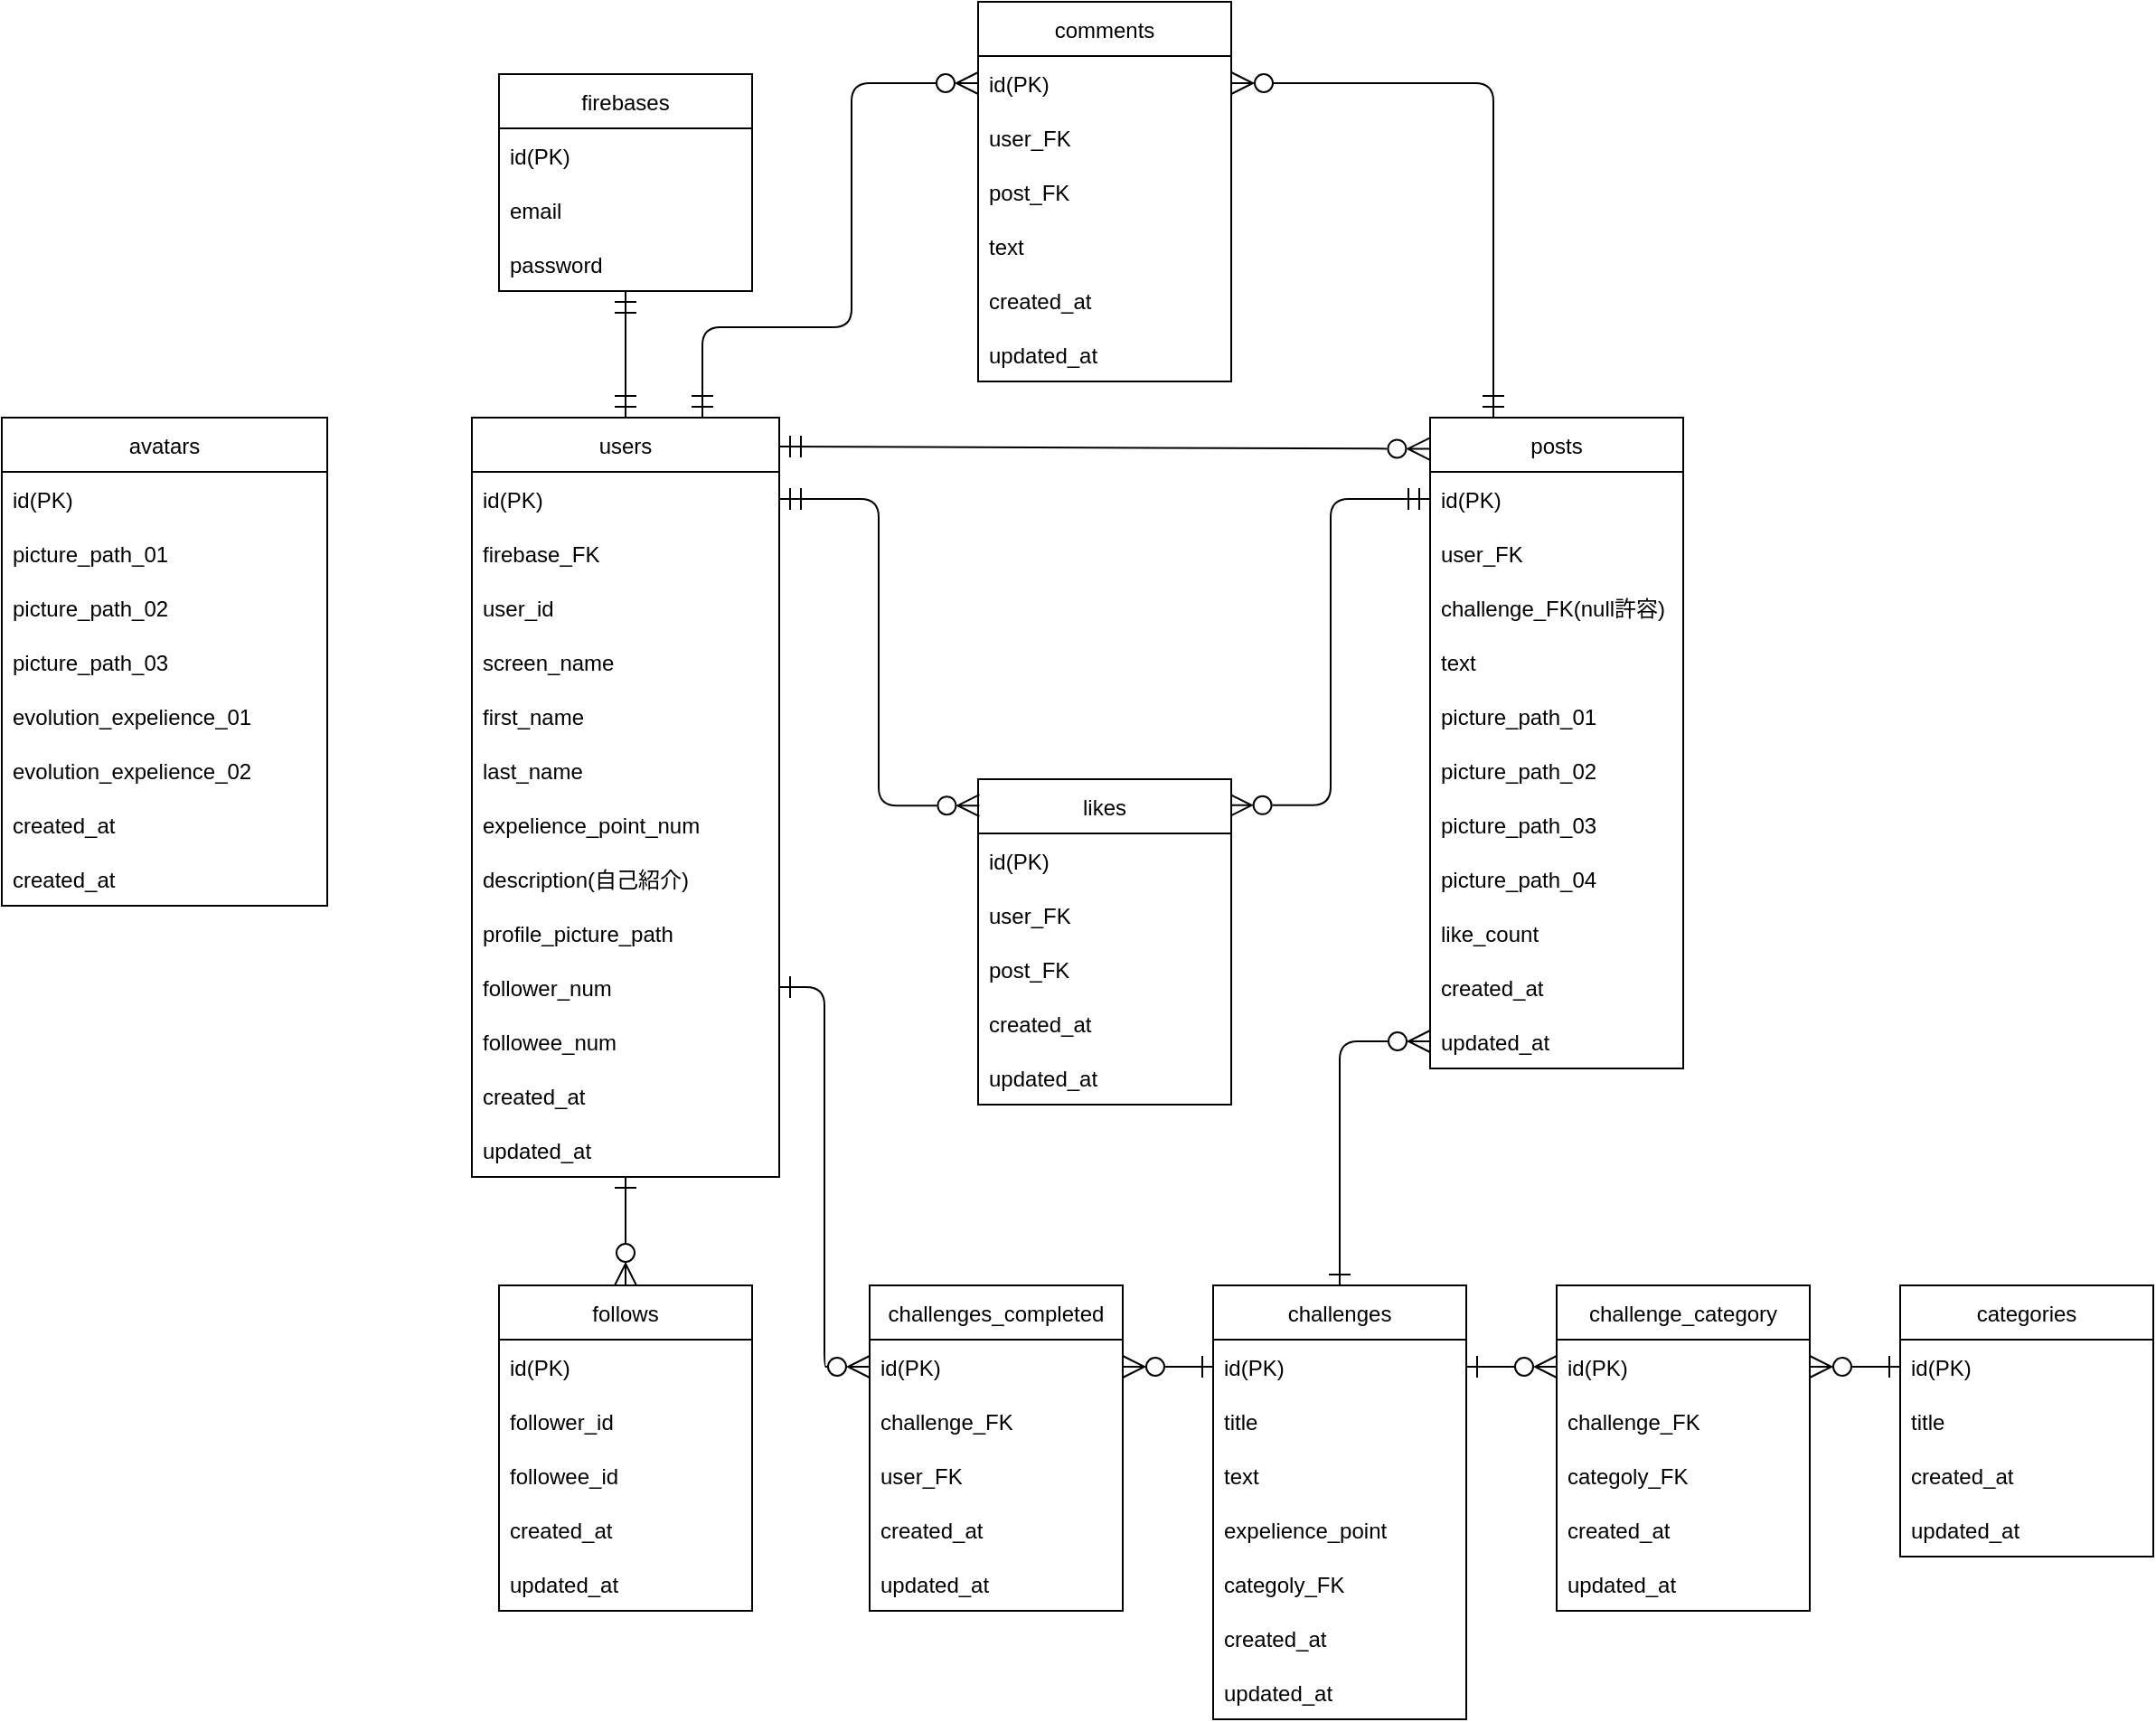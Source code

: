 <mxfile>
    <diagram id="OLp97KrgCchF0JSomHKm" name="Database設計">
        <mxGraphModel dx="1391" dy="1607" grid="1" gridSize="10" guides="1" tooltips="1" connect="1" arrows="1" fold="1" page="1" pageScale="1" pageWidth="827" pageHeight="1169" background="none" math="0" shadow="0">
            <root>
                <mxCell id="0"/>
                <mxCell id="1" parent="0"/>
                <mxCell id="10" value="" style="edgeStyle=orthogonalEdgeStyle;html=1;endArrow=ERmandOne;endFill=0;entryX=0;entryY=0.5;entryDx=0;entryDy=0;exitX=0.995;exitY=0.08;exitDx=0;exitDy=0;exitPerimeter=0;startArrow=ERzeroToMany;startFill=0;endSize=10;startSize=10;" parent="1" source="lCIfqlWhlA3F7nTNQleN-25" target="7" edge="1">
                    <mxGeometry relative="1" as="geometry"/>
                </mxCell>
                <mxCell id="lCIfqlWhlA3F7nTNQleN-16" style="edgeStyle=none;html=1;exitX=0.5;exitY=0;exitDx=0;exitDy=0;endArrow=ERmandOne;endFill=0;strokeColor=default;startArrow=ERmandOne;startFill=0;endSize=10;startSize=10;" parent="1" source="2" target="11" edge="1">
                    <mxGeometry relative="1" as="geometry"/>
                </mxCell>
                <mxCell id="26" style="edgeStyle=orthogonalEdgeStyle;jumpSize=6;html=1;exitX=0.75;exitY=0;exitDx=0;exitDy=0;entryX=0;entryY=0.5;entryDx=0;entryDy=0;startSize=10;endSize=10;strokeWidth=1;startArrow=ERmandOne;startFill=0;endArrow=ERzeroToMany;endFill=0;" parent="1" source="2" target="20" edge="1">
                    <mxGeometry relative="1" as="geometry">
                        <Array as="points">
                            <mxPoint x="277" y="170"/>
                            <mxPoint x="360" y="170"/>
                            <mxPoint x="360" y="35"/>
                        </Array>
                    </mxGeometry>
                </mxCell>
                <mxCell id="2" value="users" style="swimlane;fontStyle=0;childLayout=stackLayout;horizontal=1;startSize=30;horizontalStack=0;resizeParent=1;resizeParentMax=0;resizeLast=0;collapsible=1;marginBottom=0;" parent="1" vertex="1">
                    <mxGeometry x="150" y="220" width="170" height="420" as="geometry">
                        <mxRectangle x="150" y="225" width="60" height="30" as="alternateBounds"/>
                    </mxGeometry>
                </mxCell>
                <mxCell id="3" value="id(PK)" style="text;strokeColor=none;fillColor=none;align=left;verticalAlign=middle;spacingLeft=4;spacingRight=4;overflow=hidden;points=[[0,0.5],[1,0.5]];portConstraint=eastwest;rotatable=0;" parent="2" vertex="1">
                    <mxGeometry y="30" width="170" height="30" as="geometry"/>
                </mxCell>
                <mxCell id="lCIfqlWhlA3F7nTNQleN-88" value="firebase_FK" style="text;strokeColor=none;fillColor=none;align=left;verticalAlign=middle;spacingLeft=4;spacingRight=4;overflow=hidden;points=[[0,0.5],[1,0.5]];portConstraint=eastwest;rotatable=0;" parent="2" vertex="1">
                    <mxGeometry y="60" width="170" height="30" as="geometry"/>
                </mxCell>
                <mxCell id="lCIfqlWhlA3F7nTNQleN-17" value="user_id" style="text;strokeColor=none;fillColor=none;align=left;verticalAlign=middle;spacingLeft=4;spacingRight=4;overflow=hidden;points=[[0,0.5],[1,0.5]];portConstraint=eastwest;rotatable=0;" parent="2" vertex="1">
                    <mxGeometry y="90" width="170" height="30" as="geometry"/>
                </mxCell>
                <mxCell id="lCIfqlWhlA3F7nTNQleN-20" value="screen_name" style="text;strokeColor=none;fillColor=none;align=left;verticalAlign=middle;spacingLeft=4;spacingRight=4;overflow=hidden;points=[[0,0.5],[1,0.5]];portConstraint=eastwest;rotatable=0;" parent="2" vertex="1">
                    <mxGeometry y="120" width="170" height="30" as="geometry"/>
                </mxCell>
                <mxCell id="4" value="first_name" style="text;strokeColor=none;fillColor=none;align=left;verticalAlign=middle;spacingLeft=4;spacingRight=4;overflow=hidden;points=[[0,0.5],[1,0.5]];portConstraint=eastwest;rotatable=0;" parent="2" vertex="1">
                    <mxGeometry y="150" width="170" height="30" as="geometry"/>
                </mxCell>
                <mxCell id="5" value="last_name" style="text;strokeColor=none;fillColor=none;align=left;verticalAlign=middle;spacingLeft=4;spacingRight=4;overflow=hidden;points=[[0,0.5],[1,0.5]];portConstraint=eastwest;rotatable=0;" parent="2" vertex="1">
                    <mxGeometry y="180" width="170" height="30" as="geometry"/>
                </mxCell>
                <mxCell id="lCIfqlWhlA3F7nTNQleN-18" value="expelience_point_num" style="text;strokeColor=none;fillColor=none;align=left;verticalAlign=middle;spacingLeft=4;spacingRight=4;overflow=hidden;points=[[0,0.5],[1,0.5]];portConstraint=eastwest;rotatable=0;" parent="2" vertex="1">
                    <mxGeometry y="210" width="170" height="30" as="geometry"/>
                </mxCell>
                <mxCell id="lCIfqlWhlA3F7nTNQleN-29" value="description(自己紹介)" style="text;strokeColor=none;fillColor=none;align=left;verticalAlign=middle;spacingLeft=4;spacingRight=4;overflow=hidden;points=[[0,0.5],[1,0.5]];portConstraint=eastwest;rotatable=0;" parent="2" vertex="1">
                    <mxGeometry y="240" width="170" height="30" as="geometry"/>
                </mxCell>
                <mxCell id="lCIfqlWhlA3F7nTNQleN-30" value="profile_picture_path" style="text;strokeColor=none;fillColor=none;align=left;verticalAlign=middle;spacingLeft=4;spacingRight=4;overflow=hidden;points=[[0,0.5],[1,0.5]];portConstraint=eastwest;rotatable=0;" parent="2" vertex="1">
                    <mxGeometry y="270" width="170" height="30" as="geometry"/>
                </mxCell>
                <mxCell id="lCIfqlWhlA3F7nTNQleN-62" value="follower_num" style="text;strokeColor=none;fillColor=none;align=left;verticalAlign=middle;spacingLeft=4;spacingRight=4;overflow=hidden;points=[[0,0.5],[1,0.5]];portConstraint=eastwest;rotatable=0;" parent="2" vertex="1">
                    <mxGeometry y="300" width="170" height="30" as="geometry"/>
                </mxCell>
                <mxCell id="lCIfqlWhlA3F7nTNQleN-63" value="followee_num" style="text;strokeColor=none;fillColor=none;align=left;verticalAlign=middle;spacingLeft=4;spacingRight=4;overflow=hidden;points=[[0,0.5],[1,0.5]];portConstraint=eastwest;rotatable=0;" parent="2" vertex="1">
                    <mxGeometry y="330" width="170" height="30" as="geometry"/>
                </mxCell>
                <mxCell id="lCIfqlWhlA3F7nTNQleN-31" value="created_at" style="text;strokeColor=none;fillColor=none;align=left;verticalAlign=middle;spacingLeft=4;spacingRight=4;overflow=hidden;points=[[0,0.5],[1,0.5]];portConstraint=eastwest;rotatable=0;" parent="2" vertex="1">
                    <mxGeometry y="360" width="170" height="30" as="geometry"/>
                </mxCell>
                <mxCell id="lCIfqlWhlA3F7nTNQleN-32" value="updated_at" style="text;strokeColor=none;fillColor=none;align=left;verticalAlign=middle;spacingLeft=4;spacingRight=4;overflow=hidden;points=[[0,0.5],[1,0.5]];portConstraint=eastwest;rotatable=0;" parent="2" vertex="1">
                    <mxGeometry y="390" width="170" height="30" as="geometry"/>
                </mxCell>
                <mxCell id="36" style="jumpSize=6;html=1;exitX=-0.002;exitY=0.048;exitDx=0;exitDy=0;startArrow=ERzeroToMany;startFill=0;endArrow=ERmandOne;endFill=0;startSize=10;endSize=10;strokeWidth=1;exitPerimeter=0;" parent="1" source="6" edge="1">
                    <mxGeometry relative="1" as="geometry">
                        <mxPoint x="320" y="236" as="targetPoint"/>
                    </mxGeometry>
                </mxCell>
                <mxCell id="6" value="posts" style="swimlane;fontStyle=0;childLayout=stackLayout;horizontal=1;startSize=30;horizontalStack=0;resizeParent=1;resizeParentMax=0;resizeLast=0;collapsible=1;marginBottom=0;" parent="1" vertex="1">
                    <mxGeometry x="680" y="220" width="140" height="360" as="geometry"/>
                </mxCell>
                <mxCell id="7" value="id(PK)" style="text;strokeColor=none;fillColor=none;align=left;verticalAlign=middle;spacingLeft=4;spacingRight=4;overflow=hidden;points=[[0,0.5],[1,0.5]];portConstraint=eastwest;rotatable=0;" parent="6" vertex="1">
                    <mxGeometry y="30" width="140" height="30" as="geometry"/>
                </mxCell>
                <mxCell id="37" value="user_FK" style="text;strokeColor=none;fillColor=none;align=left;verticalAlign=middle;spacingLeft=4;spacingRight=4;overflow=hidden;points=[[0,0.5],[1,0.5]];portConstraint=eastwest;rotatable=0;" parent="6" vertex="1">
                    <mxGeometry y="60" width="140" height="30" as="geometry"/>
                </mxCell>
                <mxCell id="9" value="challenge_FK(null許容)" style="text;strokeColor=none;fillColor=none;align=left;verticalAlign=middle;spacingLeft=4;spacingRight=4;overflow=hidden;points=[[0,0.5],[1,0.5]];portConstraint=eastwest;rotatable=0;" parent="6" vertex="1">
                    <mxGeometry y="90" width="140" height="30" as="geometry"/>
                </mxCell>
                <mxCell id="8" value="text" style="text;strokeColor=none;fillColor=none;align=left;verticalAlign=middle;spacingLeft=4;spacingRight=4;overflow=hidden;points=[[0,0.5],[1,0.5]];portConstraint=eastwest;rotatable=0;" parent="6" vertex="1">
                    <mxGeometry y="120" width="140" height="30" as="geometry"/>
                </mxCell>
                <mxCell id="lCIfqlWhlA3F7nTNQleN-35" value="picture_path_01" style="text;strokeColor=none;fillColor=none;align=left;verticalAlign=middle;spacingLeft=4;spacingRight=4;overflow=hidden;points=[[0,0.5],[1,0.5]];portConstraint=eastwest;rotatable=0;" parent="6" vertex="1">
                    <mxGeometry y="150" width="140" height="30" as="geometry"/>
                </mxCell>
                <mxCell id="lCIfqlWhlA3F7nTNQleN-36" value="picture_path_02" style="text;strokeColor=none;fillColor=none;align=left;verticalAlign=middle;spacingLeft=4;spacingRight=4;overflow=hidden;points=[[0,0.5],[1,0.5]];portConstraint=eastwest;rotatable=0;" parent="6" vertex="1">
                    <mxGeometry y="180" width="140" height="30" as="geometry"/>
                </mxCell>
                <mxCell id="lCIfqlWhlA3F7nTNQleN-37" value="picture_path_03" style="text;strokeColor=none;fillColor=none;align=left;verticalAlign=middle;spacingLeft=4;spacingRight=4;overflow=hidden;points=[[0,0.5],[1,0.5]];portConstraint=eastwest;rotatable=0;" parent="6" vertex="1">
                    <mxGeometry y="210" width="140" height="30" as="geometry"/>
                </mxCell>
                <mxCell id="lCIfqlWhlA3F7nTNQleN-38" value="picture_path_04" style="text;strokeColor=none;fillColor=none;align=left;verticalAlign=middle;spacingLeft=4;spacingRight=4;overflow=hidden;points=[[0,0.5],[1,0.5]];portConstraint=eastwest;rotatable=0;" parent="6" vertex="1">
                    <mxGeometry y="240" width="140" height="30" as="geometry"/>
                </mxCell>
                <mxCell id="lCIfqlWhlA3F7nTNQleN-39" value="like_count" style="text;strokeColor=none;fillColor=none;align=left;verticalAlign=middle;spacingLeft=4;spacingRight=4;overflow=hidden;points=[[0,0.5],[1,0.5]];portConstraint=eastwest;rotatable=0;" parent="6" vertex="1">
                    <mxGeometry y="270" width="140" height="30" as="geometry"/>
                </mxCell>
                <mxCell id="lCIfqlWhlA3F7nTNQleN-40" value="created_at" style="text;strokeColor=none;fillColor=none;align=left;verticalAlign=middle;spacingLeft=4;spacingRight=4;overflow=hidden;points=[[0,0.5],[1,0.5]];portConstraint=eastwest;rotatable=0;" parent="6" vertex="1">
                    <mxGeometry y="300" width="140" height="30" as="geometry"/>
                </mxCell>
                <mxCell id="lCIfqlWhlA3F7nTNQleN-41" value="updated_at" style="text;strokeColor=none;fillColor=none;align=left;verticalAlign=middle;spacingLeft=4;spacingRight=4;overflow=hidden;points=[[0,0.5],[1,0.5]];portConstraint=eastwest;rotatable=0;" parent="6" vertex="1">
                    <mxGeometry y="330" width="140" height="30" as="geometry"/>
                </mxCell>
                <mxCell id="11" value="firebases" style="swimlane;fontStyle=0;childLayout=stackLayout;horizontal=1;startSize=30;horizontalStack=0;resizeParent=1;resizeParentMax=0;resizeLast=0;collapsible=1;marginBottom=0;" parent="1" vertex="1">
                    <mxGeometry x="165" y="30" width="140" height="120" as="geometry"/>
                </mxCell>
                <mxCell id="12" value="id(PK)" style="text;strokeColor=none;fillColor=none;align=left;verticalAlign=middle;spacingLeft=4;spacingRight=4;overflow=hidden;points=[[0,0.5],[1,0.5]];portConstraint=eastwest;rotatable=0;" parent="11" vertex="1">
                    <mxGeometry y="30" width="140" height="30" as="geometry"/>
                </mxCell>
                <mxCell id="14" value="email" style="text;strokeColor=none;fillColor=none;align=left;verticalAlign=middle;spacingLeft=4;spacingRight=4;overflow=hidden;points=[[0,0.5],[1,0.5]];portConstraint=eastwest;rotatable=0;" parent="11" vertex="1">
                    <mxGeometry y="60" width="140" height="30" as="geometry"/>
                </mxCell>
                <mxCell id="15" value="password" style="text;strokeColor=none;fillColor=none;align=left;verticalAlign=middle;spacingLeft=4;spacingRight=4;overflow=hidden;points=[[0,0.5],[1,0.5]];portConstraint=eastwest;rotatable=0;" parent="11" vertex="1">
                    <mxGeometry y="90" width="140" height="30" as="geometry"/>
                </mxCell>
                <mxCell id="lCIfqlWhlA3F7nTNQleN-21" value="challenges" style="swimlane;fontStyle=0;childLayout=stackLayout;horizontal=1;startSize=30;horizontalStack=0;resizeParent=1;resizeParentMax=0;resizeLast=0;collapsible=1;marginBottom=0;" parent="1" vertex="1">
                    <mxGeometry x="560" y="700" width="140" height="240" as="geometry"/>
                </mxCell>
                <mxCell id="lCIfqlWhlA3F7nTNQleN-22" value="id(PK)" style="text;strokeColor=none;fillColor=none;align=left;verticalAlign=middle;spacingLeft=4;spacingRight=4;overflow=hidden;points=[[0,0.5],[1,0.5]];portConstraint=eastwest;rotatable=0;" parent="lCIfqlWhlA3F7nTNQleN-21" vertex="1">
                    <mxGeometry y="30" width="140" height="30" as="geometry"/>
                </mxCell>
                <mxCell id="lCIfqlWhlA3F7nTNQleN-23" value="title" style="text;strokeColor=none;fillColor=none;align=left;verticalAlign=middle;spacingLeft=4;spacingRight=4;overflow=hidden;points=[[0,0.5],[1,0.5]];portConstraint=eastwest;rotatable=0;" parent="lCIfqlWhlA3F7nTNQleN-21" vertex="1">
                    <mxGeometry y="60" width="140" height="30" as="geometry"/>
                </mxCell>
                <mxCell id="lCIfqlWhlA3F7nTNQleN-64" value="text" style="text;strokeColor=none;fillColor=none;align=left;verticalAlign=middle;spacingLeft=4;spacingRight=4;overflow=hidden;points=[[0,0.5],[1,0.5]];portConstraint=eastwest;rotatable=0;" parent="lCIfqlWhlA3F7nTNQleN-21" vertex="1">
                    <mxGeometry y="90" width="140" height="30" as="geometry"/>
                </mxCell>
                <mxCell id="lCIfqlWhlA3F7nTNQleN-65" value="expelience_point" style="text;strokeColor=none;fillColor=none;align=left;verticalAlign=middle;spacingLeft=4;spacingRight=4;overflow=hidden;points=[[0,0.5],[1,0.5]];portConstraint=eastwest;rotatable=0;" parent="lCIfqlWhlA3F7nTNQleN-21" vertex="1">
                    <mxGeometry y="120" width="140" height="30" as="geometry"/>
                </mxCell>
                <mxCell id="lCIfqlWhlA3F7nTNQleN-24" value="categoly_FK" style="text;strokeColor=none;fillColor=none;align=left;verticalAlign=middle;spacingLeft=4;spacingRight=4;overflow=hidden;points=[[0,0.5],[1,0.5]];portConstraint=eastwest;rotatable=0;" parent="lCIfqlWhlA3F7nTNQleN-21" vertex="1">
                    <mxGeometry y="150" width="140" height="30" as="geometry"/>
                </mxCell>
                <mxCell id="lCIfqlWhlA3F7nTNQleN-72" value="created_at" style="text;strokeColor=none;fillColor=none;align=left;verticalAlign=middle;spacingLeft=4;spacingRight=4;overflow=hidden;points=[[0,0.5],[1,0.5]];portConstraint=eastwest;rotatable=0;" parent="lCIfqlWhlA3F7nTNQleN-21" vertex="1">
                    <mxGeometry y="180" width="140" height="30" as="geometry"/>
                </mxCell>
                <mxCell id="lCIfqlWhlA3F7nTNQleN-73" value="updated_at" style="text;strokeColor=none;fillColor=none;align=left;verticalAlign=middle;spacingLeft=4;spacingRight=4;overflow=hidden;points=[[0,0.5],[1,0.5]];portConstraint=eastwest;rotatable=0;" parent="lCIfqlWhlA3F7nTNQleN-21" vertex="1">
                    <mxGeometry y="210" width="140" height="30" as="geometry"/>
                </mxCell>
                <mxCell id="lCIfqlWhlA3F7nTNQleN-25" value="likes" style="swimlane;fontStyle=0;childLayout=stackLayout;horizontal=1;startSize=30;horizontalStack=0;resizeParent=1;resizeParentMax=0;resizeLast=0;collapsible=1;marginBottom=0;" parent="1" vertex="1">
                    <mxGeometry x="430" y="420" width="140" height="180" as="geometry"/>
                </mxCell>
                <mxCell id="lCIfqlWhlA3F7nTNQleN-26" value="id(PK)" style="text;strokeColor=none;fillColor=none;align=left;verticalAlign=middle;spacingLeft=4;spacingRight=4;overflow=hidden;points=[[0,0.5],[1,0.5]];portConstraint=eastwest;rotatable=0;" parent="lCIfqlWhlA3F7nTNQleN-25" vertex="1">
                    <mxGeometry y="30" width="140" height="30" as="geometry"/>
                </mxCell>
                <mxCell id="lCIfqlWhlA3F7nTNQleN-27" value="user_FK" style="text;strokeColor=none;fillColor=none;align=left;verticalAlign=middle;spacingLeft=4;spacingRight=4;overflow=hidden;points=[[0,0.5],[1,0.5]];portConstraint=eastwest;rotatable=0;" parent="lCIfqlWhlA3F7nTNQleN-25" vertex="1">
                    <mxGeometry y="60" width="140" height="30" as="geometry"/>
                </mxCell>
                <mxCell id="lCIfqlWhlA3F7nTNQleN-43" value="post_FK" style="text;strokeColor=none;fillColor=none;align=left;verticalAlign=middle;spacingLeft=4;spacingRight=4;overflow=hidden;points=[[0,0.5],[1,0.5]];portConstraint=eastwest;rotatable=0;" parent="lCIfqlWhlA3F7nTNQleN-25" vertex="1">
                    <mxGeometry y="90" width="140" height="30" as="geometry"/>
                </mxCell>
                <mxCell id="lCIfqlWhlA3F7nTNQleN-28" value="created_at" style="text;strokeColor=none;fillColor=none;align=left;verticalAlign=middle;spacingLeft=4;spacingRight=4;overflow=hidden;points=[[0,0.5],[1,0.5]];portConstraint=eastwest;rotatable=0;" parent="lCIfqlWhlA3F7nTNQleN-25" vertex="1">
                    <mxGeometry y="120" width="140" height="30" as="geometry"/>
                </mxCell>
                <mxCell id="lCIfqlWhlA3F7nTNQleN-44" value="updated_at" style="text;strokeColor=none;fillColor=none;align=left;verticalAlign=middle;spacingLeft=4;spacingRight=4;overflow=hidden;points=[[0,0.5],[1,0.5]];portConstraint=eastwest;rotatable=0;" parent="lCIfqlWhlA3F7nTNQleN-25" vertex="1">
                    <mxGeometry y="150" width="140" height="30" as="geometry"/>
                </mxCell>
                <mxCell id="lCIfqlWhlA3F7nTNQleN-45" value="" style="edgeStyle=orthogonalEdgeStyle;html=1;endArrow=ERzeroToMany;endFill=0;entryX=0.005;entryY=0.081;entryDx=0;entryDy=0;entryPerimeter=0;startArrow=ERmandOne;startFill=0;strokeWidth=1;endSize=10;startSize=10;jumpSize=6;exitX=1;exitY=0.5;exitDx=0;exitDy=0;" parent="1" source="3" target="lCIfqlWhlA3F7nTNQleN-25" edge="1">
                    <mxGeometry relative="1" as="geometry">
                        <mxPoint x="319" y="235" as="sourcePoint"/>
                        <mxPoint x="679.02" y="247.26" as="targetPoint"/>
                        <Array as="points">
                            <mxPoint x="375" y="265"/>
                            <mxPoint x="375" y="435"/>
                        </Array>
                    </mxGeometry>
                </mxCell>
                <mxCell id="lCIfqlWhlA3F7nTNQleN-46" value="avatars" style="swimlane;fontStyle=0;childLayout=stackLayout;horizontal=1;startSize=30;horizontalStack=0;resizeParent=1;resizeParentMax=0;resizeLast=0;collapsible=1;marginBottom=0;" parent="1" vertex="1">
                    <mxGeometry x="-110" y="220" width="180" height="270" as="geometry"/>
                </mxCell>
                <mxCell id="lCIfqlWhlA3F7nTNQleN-47" value="id(PK)" style="text;strokeColor=none;fillColor=none;align=left;verticalAlign=middle;spacingLeft=4;spacingRight=4;overflow=hidden;points=[[0,0.5],[1,0.5]];portConstraint=eastwest;rotatable=0;" parent="lCIfqlWhlA3F7nTNQleN-46" vertex="1">
                    <mxGeometry y="30" width="180" height="30" as="geometry"/>
                </mxCell>
                <mxCell id="lCIfqlWhlA3F7nTNQleN-48" value="picture_path_01" style="text;strokeColor=none;fillColor=none;align=left;verticalAlign=middle;spacingLeft=4;spacingRight=4;overflow=hidden;points=[[0,0.5],[1,0.5]];portConstraint=eastwest;rotatable=0;" parent="lCIfqlWhlA3F7nTNQleN-46" vertex="1">
                    <mxGeometry y="60" width="180" height="30" as="geometry"/>
                </mxCell>
                <mxCell id="lCIfqlWhlA3F7nTNQleN-49" value="picture_path_02" style="text;strokeColor=none;fillColor=none;align=left;verticalAlign=middle;spacingLeft=4;spacingRight=4;overflow=hidden;points=[[0,0.5],[1,0.5]];portConstraint=eastwest;rotatable=0;" parent="lCIfqlWhlA3F7nTNQleN-46" vertex="1">
                    <mxGeometry y="90" width="180" height="30" as="geometry"/>
                </mxCell>
                <mxCell id="lCIfqlWhlA3F7nTNQleN-50" value="picture_path_03" style="text;strokeColor=none;fillColor=none;align=left;verticalAlign=middle;spacingLeft=4;spacingRight=4;overflow=hidden;points=[[0,0.5],[1,0.5]];portConstraint=eastwest;rotatable=0;" parent="lCIfqlWhlA3F7nTNQleN-46" vertex="1">
                    <mxGeometry y="120" width="180" height="30" as="geometry"/>
                </mxCell>
                <mxCell id="lCIfqlWhlA3F7nTNQleN-86" value="evolution_expelience_01" style="text;strokeColor=none;fillColor=none;align=left;verticalAlign=middle;spacingLeft=4;spacingRight=4;overflow=hidden;points=[[0,0.5],[1,0.5]];portConstraint=eastwest;rotatable=0;" parent="lCIfqlWhlA3F7nTNQleN-46" vertex="1">
                    <mxGeometry y="150" width="180" height="30" as="geometry"/>
                </mxCell>
                <mxCell id="lCIfqlWhlA3F7nTNQleN-87" value="evolution_expelience_02" style="text;strokeColor=none;fillColor=none;align=left;verticalAlign=middle;spacingLeft=4;spacingRight=4;overflow=hidden;points=[[0,0.5],[1,0.5]];portConstraint=eastwest;rotatable=0;" parent="lCIfqlWhlA3F7nTNQleN-46" vertex="1">
                    <mxGeometry y="180" width="180" height="30" as="geometry"/>
                </mxCell>
                <mxCell id="lCIfqlWhlA3F7nTNQleN-53" value="created_at" style="text;strokeColor=none;fillColor=none;align=left;verticalAlign=middle;spacingLeft=4;spacingRight=4;overflow=hidden;points=[[0,0.5],[1,0.5]];portConstraint=eastwest;rotatable=0;" parent="lCIfqlWhlA3F7nTNQleN-46" vertex="1">
                    <mxGeometry y="210" width="180" height="30" as="geometry"/>
                </mxCell>
                <mxCell id="lCIfqlWhlA3F7nTNQleN-54" value="created_at" style="text;strokeColor=none;fillColor=none;align=left;verticalAlign=middle;spacingLeft=4;spacingRight=4;overflow=hidden;points=[[0,0.5],[1,0.5]];portConstraint=eastwest;rotatable=0;" parent="lCIfqlWhlA3F7nTNQleN-46" vertex="1">
                    <mxGeometry y="240" width="180" height="30" as="geometry"/>
                </mxCell>
                <mxCell id="lCIfqlWhlA3F7nTNQleN-61" style="edgeStyle=none;html=1;exitX=0.5;exitY=0;exitDx=0;exitDy=0;startArrow=ERzeroToMany;startFill=0;endArrow=ERone;endFill=0;strokeColor=default;endSize=10;startSize=10;" parent="1" source="lCIfqlWhlA3F7nTNQleN-55" target="lCIfqlWhlA3F7nTNQleN-32" edge="1">
                    <mxGeometry relative="1" as="geometry">
                        <mxPoint x="200" y="670" as="targetPoint"/>
                    </mxGeometry>
                </mxCell>
                <mxCell id="lCIfqlWhlA3F7nTNQleN-55" value="follows" style="swimlane;fontStyle=0;childLayout=stackLayout;horizontal=1;startSize=30;horizontalStack=0;resizeParent=1;resizeParentMax=0;resizeLast=0;collapsible=1;marginBottom=0;" parent="1" vertex="1">
                    <mxGeometry x="165" y="700" width="140" height="180" as="geometry"/>
                </mxCell>
                <mxCell id="lCIfqlWhlA3F7nTNQleN-56" value="id(PK)" style="text;strokeColor=none;fillColor=none;align=left;verticalAlign=middle;spacingLeft=4;spacingRight=4;overflow=hidden;points=[[0,0.5],[1,0.5]];portConstraint=eastwest;rotatable=0;" parent="lCIfqlWhlA3F7nTNQleN-55" vertex="1">
                    <mxGeometry y="30" width="140" height="30" as="geometry"/>
                </mxCell>
                <mxCell id="lCIfqlWhlA3F7nTNQleN-57" value="follower_id" style="text;strokeColor=none;fillColor=none;align=left;verticalAlign=middle;spacingLeft=4;spacingRight=4;overflow=hidden;points=[[0,0.5],[1,0.5]];portConstraint=eastwest;rotatable=0;" parent="lCIfqlWhlA3F7nTNQleN-55" vertex="1">
                    <mxGeometry y="60" width="140" height="30" as="geometry"/>
                </mxCell>
                <mxCell id="lCIfqlWhlA3F7nTNQleN-58" value="followee_id" style="text;strokeColor=none;fillColor=none;align=left;verticalAlign=middle;spacingLeft=4;spacingRight=4;overflow=hidden;points=[[0,0.5],[1,0.5]];portConstraint=eastwest;rotatable=0;" parent="lCIfqlWhlA3F7nTNQleN-55" vertex="1">
                    <mxGeometry y="90" width="140" height="30" as="geometry"/>
                </mxCell>
                <mxCell id="lCIfqlWhlA3F7nTNQleN-59" value="created_at" style="text;strokeColor=none;fillColor=none;align=left;verticalAlign=middle;spacingLeft=4;spacingRight=4;overflow=hidden;points=[[0,0.5],[1,0.5]];portConstraint=eastwest;rotatable=0;" parent="lCIfqlWhlA3F7nTNQleN-55" vertex="1">
                    <mxGeometry y="120" width="140" height="30" as="geometry"/>
                </mxCell>
                <mxCell id="lCIfqlWhlA3F7nTNQleN-60" value="updated_at" style="text;strokeColor=none;fillColor=none;align=left;verticalAlign=middle;spacingLeft=4;spacingRight=4;overflow=hidden;points=[[0,0.5],[1,0.5]];portConstraint=eastwest;rotatable=0;" parent="lCIfqlWhlA3F7nTNQleN-55" vertex="1">
                    <mxGeometry y="150" width="140" height="30" as="geometry"/>
                </mxCell>
                <mxCell id="lCIfqlWhlA3F7nTNQleN-66" value="categories" style="swimlane;fontStyle=0;childLayout=stackLayout;horizontal=1;startSize=30;horizontalStack=0;resizeParent=1;resizeParentMax=0;resizeLast=0;collapsible=1;marginBottom=0;" parent="1" vertex="1">
                    <mxGeometry x="940" y="700" width="140" height="150" as="geometry"/>
                </mxCell>
                <mxCell id="lCIfqlWhlA3F7nTNQleN-67" value="id(PK)" style="text;strokeColor=none;fillColor=none;align=left;verticalAlign=middle;spacingLeft=4;spacingRight=4;overflow=hidden;points=[[0,0.5],[1,0.5]];portConstraint=eastwest;rotatable=0;" parent="lCIfqlWhlA3F7nTNQleN-66" vertex="1">
                    <mxGeometry y="30" width="140" height="30" as="geometry"/>
                </mxCell>
                <mxCell id="lCIfqlWhlA3F7nTNQleN-68" value="title" style="text;strokeColor=none;fillColor=none;align=left;verticalAlign=middle;spacingLeft=4;spacingRight=4;overflow=hidden;points=[[0,0.5],[1,0.5]];portConstraint=eastwest;rotatable=0;" parent="lCIfqlWhlA3F7nTNQleN-66" vertex="1">
                    <mxGeometry y="60" width="140" height="30" as="geometry"/>
                </mxCell>
                <mxCell id="lCIfqlWhlA3F7nTNQleN-74" value="created_at" style="text;strokeColor=none;fillColor=none;align=left;verticalAlign=middle;spacingLeft=4;spacingRight=4;overflow=hidden;points=[[0,0.5],[1,0.5]];portConstraint=eastwest;rotatable=0;" parent="lCIfqlWhlA3F7nTNQleN-66" vertex="1">
                    <mxGeometry y="90" width="140" height="30" as="geometry"/>
                </mxCell>
                <mxCell id="lCIfqlWhlA3F7nTNQleN-75" value="updated_at" style="text;strokeColor=none;fillColor=none;align=left;verticalAlign=middle;spacingLeft=4;spacingRight=4;overflow=hidden;points=[[0,0.5],[1,0.5]];portConstraint=eastwest;rotatable=0;" parent="lCIfqlWhlA3F7nTNQleN-66" vertex="1">
                    <mxGeometry y="120" width="140" height="30" as="geometry"/>
                </mxCell>
                <mxCell id="lCIfqlWhlA3F7nTNQleN-83" style="edgeStyle=none;html=1;exitX=0;exitY=0.25;exitDx=0;exitDy=0;entryX=1;entryY=0.5;entryDx=0;entryDy=0;startArrow=ERzeroToMany;startFill=0;endArrow=ERone;endFill=0;strokeColor=default;endSize=10;startSize=10;" parent="1" source="lCIfqlWhlA3F7nTNQleN-76" target="lCIfqlWhlA3F7nTNQleN-22" edge="1">
                    <mxGeometry relative="1" as="geometry"/>
                </mxCell>
                <mxCell id="lCIfqlWhlA3F7nTNQleN-76" value="challenge_category" style="swimlane;fontStyle=0;childLayout=stackLayout;horizontal=1;startSize=30;horizontalStack=0;resizeParent=1;resizeParentMax=0;resizeLast=0;collapsible=1;marginBottom=0;" parent="1" vertex="1">
                    <mxGeometry x="750" y="700" width="140" height="180" as="geometry"/>
                </mxCell>
                <mxCell id="lCIfqlWhlA3F7nTNQleN-77" value="id(PK)" style="text;strokeColor=none;fillColor=none;align=left;verticalAlign=middle;spacingLeft=4;spacingRight=4;overflow=hidden;points=[[0,0.5],[1,0.5]];portConstraint=eastwest;rotatable=0;" parent="lCIfqlWhlA3F7nTNQleN-76" vertex="1">
                    <mxGeometry y="30" width="140" height="30" as="geometry"/>
                </mxCell>
                <mxCell id="lCIfqlWhlA3F7nTNQleN-81" value="challenge_FK" style="text;strokeColor=none;fillColor=none;align=left;verticalAlign=middle;spacingLeft=4;spacingRight=4;overflow=hidden;points=[[0,0.5],[1,0.5]];portConstraint=eastwest;rotatable=0;" parent="lCIfqlWhlA3F7nTNQleN-76" vertex="1">
                    <mxGeometry y="60" width="140" height="30" as="geometry"/>
                </mxCell>
                <mxCell id="lCIfqlWhlA3F7nTNQleN-82" value="categoly_FK" style="text;strokeColor=none;fillColor=none;align=left;verticalAlign=middle;spacingLeft=4;spacingRight=4;overflow=hidden;points=[[0,0.5],[1,0.5]];portConstraint=eastwest;rotatable=0;" parent="lCIfqlWhlA3F7nTNQleN-76" vertex="1">
                    <mxGeometry y="90" width="140" height="30" as="geometry"/>
                </mxCell>
                <mxCell id="lCIfqlWhlA3F7nTNQleN-79" value="created_at" style="text;strokeColor=none;fillColor=none;align=left;verticalAlign=middle;spacingLeft=4;spacingRight=4;overflow=hidden;points=[[0,0.5],[1,0.5]];portConstraint=eastwest;rotatable=0;" parent="lCIfqlWhlA3F7nTNQleN-76" vertex="1">
                    <mxGeometry y="120" width="140" height="30" as="geometry"/>
                </mxCell>
                <mxCell id="lCIfqlWhlA3F7nTNQleN-80" value="updated_at" style="text;strokeColor=none;fillColor=none;align=left;verticalAlign=middle;spacingLeft=4;spacingRight=4;overflow=hidden;points=[[0,0.5],[1,0.5]];portConstraint=eastwest;rotatable=0;" parent="lCIfqlWhlA3F7nTNQleN-76" vertex="1">
                    <mxGeometry y="150" width="140" height="30" as="geometry"/>
                </mxCell>
                <mxCell id="lCIfqlWhlA3F7nTNQleN-84" style="edgeStyle=none;html=1;exitX=1;exitY=0.5;exitDx=0;exitDy=0;entryX=0;entryY=0.5;entryDx=0;entryDy=0;startArrow=ERzeroToMany;startFill=0;endArrow=ERone;endFill=0;strokeColor=default;endSize=10;startSize=10;" parent="1" source="lCIfqlWhlA3F7nTNQleN-77" target="lCIfqlWhlA3F7nTNQleN-67" edge="1">
                    <mxGeometry relative="1" as="geometry"/>
                </mxCell>
                <mxCell id="lCIfqlWhlA3F7nTNQleN-85" style="edgeStyle=orthogonalEdgeStyle;html=1;entryX=0.5;entryY=0;entryDx=0;entryDy=0;startArrow=ERzeroToMany;startFill=0;endArrow=ERone;endFill=0;strokeColor=default;endSize=10;startSize=10;exitX=0;exitY=0.5;exitDx=0;exitDy=0;" parent="1" source="lCIfqlWhlA3F7nTNQleN-41" target="lCIfqlWhlA3F7nTNQleN-21" edge="1">
                    <mxGeometry relative="1" as="geometry">
                        <mxPoint x="680" y="490" as="sourcePoint"/>
                        <Array as="points">
                            <mxPoint x="630" y="565"/>
                        </Array>
                    </mxGeometry>
                </mxCell>
                <mxCell id="lCIfqlWhlA3F7nTNQleN-96" style="edgeStyle=orthogonalEdgeStyle;html=1;exitX=1;exitY=0.25;exitDx=0;exitDy=0;entryX=0;entryY=0.5;entryDx=0;entryDy=0;startArrow=ERzeroToMany;startFill=0;endArrow=ERone;endFill=0;strokeColor=default;endSize=10;startSize=10;" parent="1" source="lCIfqlWhlA3F7nTNQleN-90" target="lCIfqlWhlA3F7nTNQleN-22" edge="1">
                    <mxGeometry relative="1" as="geometry"/>
                </mxCell>
                <mxCell id="lCIfqlWhlA3F7nTNQleN-90" value="challenges_completed" style="swimlane;fontStyle=0;childLayout=stackLayout;horizontal=1;startSize=30;horizontalStack=0;resizeParent=1;resizeParentMax=0;resizeLast=0;collapsible=1;marginBottom=0;" parent="1" vertex="1">
                    <mxGeometry x="370" y="700" width="140" height="180" as="geometry"/>
                </mxCell>
                <mxCell id="lCIfqlWhlA3F7nTNQleN-91" value="id(PK)" style="text;strokeColor=none;fillColor=none;align=left;verticalAlign=middle;spacingLeft=4;spacingRight=4;overflow=hidden;points=[[0,0.5],[1,0.5]];portConstraint=eastwest;rotatable=0;" parent="lCIfqlWhlA3F7nTNQleN-90" vertex="1">
                    <mxGeometry y="30" width="140" height="30" as="geometry"/>
                </mxCell>
                <mxCell id="lCIfqlWhlA3F7nTNQleN-92" value="challenge_FK" style="text;strokeColor=none;fillColor=none;align=left;verticalAlign=middle;spacingLeft=4;spacingRight=4;overflow=hidden;points=[[0,0.5],[1,0.5]];portConstraint=eastwest;rotatable=0;" parent="lCIfqlWhlA3F7nTNQleN-90" vertex="1">
                    <mxGeometry y="60" width="140" height="30" as="geometry"/>
                </mxCell>
                <mxCell id="lCIfqlWhlA3F7nTNQleN-93" value="user_FK" style="text;strokeColor=none;fillColor=none;align=left;verticalAlign=middle;spacingLeft=4;spacingRight=4;overflow=hidden;points=[[0,0.5],[1,0.5]];portConstraint=eastwest;rotatable=0;" parent="lCIfqlWhlA3F7nTNQleN-90" vertex="1">
                    <mxGeometry y="90" width="140" height="30" as="geometry"/>
                </mxCell>
                <mxCell id="lCIfqlWhlA3F7nTNQleN-94" value="created_at" style="text;strokeColor=none;fillColor=none;align=left;verticalAlign=middle;spacingLeft=4;spacingRight=4;overflow=hidden;points=[[0,0.5],[1,0.5]];portConstraint=eastwest;rotatable=0;" parent="lCIfqlWhlA3F7nTNQleN-90" vertex="1">
                    <mxGeometry y="120" width="140" height="30" as="geometry"/>
                </mxCell>
                <mxCell id="lCIfqlWhlA3F7nTNQleN-95" value="updated_at" style="text;strokeColor=none;fillColor=none;align=left;verticalAlign=middle;spacingLeft=4;spacingRight=4;overflow=hidden;points=[[0,0.5],[1,0.5]];portConstraint=eastwest;rotatable=0;" parent="lCIfqlWhlA3F7nTNQleN-90" vertex="1">
                    <mxGeometry y="150" width="140" height="30" as="geometry"/>
                </mxCell>
                <mxCell id="lCIfqlWhlA3F7nTNQleN-97" style="edgeStyle=orthogonalEdgeStyle;html=1;exitX=0;exitY=0.5;exitDx=0;exitDy=0;entryX=1;entryY=0.75;entryDx=0;entryDy=0;startArrow=ERzeroToMany;startFill=0;endArrow=ERone;endFill=0;strokeColor=default;endSize=10;startSize=10;" parent="1" source="lCIfqlWhlA3F7nTNQleN-91" target="2" edge="1">
                    <mxGeometry relative="1" as="geometry">
                        <Array as="points">
                            <mxPoint x="345" y="745"/>
                            <mxPoint x="345" y="535"/>
                        </Array>
                    </mxGeometry>
                </mxCell>
                <mxCell id="19" value="comments" style="swimlane;fontStyle=0;childLayout=stackLayout;horizontal=1;startSize=30;horizontalStack=0;resizeParent=1;resizeParentMax=0;resizeLast=0;collapsible=1;marginBottom=0;" parent="1" vertex="1">
                    <mxGeometry x="430" y="-10" width="140" height="210" as="geometry"/>
                </mxCell>
                <mxCell id="20" value="id(PK)" style="text;strokeColor=none;fillColor=none;align=left;verticalAlign=middle;spacingLeft=4;spacingRight=4;overflow=hidden;points=[[0,0.5],[1,0.5]];portConstraint=eastwest;rotatable=0;" parent="19" vertex="1">
                    <mxGeometry y="30" width="140" height="30" as="geometry"/>
                </mxCell>
                <mxCell id="21" value="user_FK" style="text;strokeColor=none;fillColor=none;align=left;verticalAlign=middle;spacingLeft=4;spacingRight=4;overflow=hidden;points=[[0,0.5],[1,0.5]];portConstraint=eastwest;rotatable=0;" parent="19" vertex="1">
                    <mxGeometry y="60" width="140" height="30" as="geometry"/>
                </mxCell>
                <mxCell id="22" value="post_FK" style="text;strokeColor=none;fillColor=none;align=left;verticalAlign=middle;spacingLeft=4;spacingRight=4;overflow=hidden;points=[[0,0.5],[1,0.5]];portConstraint=eastwest;rotatable=0;" parent="19" vertex="1">
                    <mxGeometry y="90" width="140" height="30" as="geometry"/>
                </mxCell>
                <mxCell id="25" value="text" style="text;strokeColor=none;fillColor=none;align=left;verticalAlign=middle;spacingLeft=4;spacingRight=4;overflow=hidden;points=[[0,0.5],[1,0.5]];portConstraint=eastwest;rotatable=0;" parent="19" vertex="1">
                    <mxGeometry y="120" width="140" height="30" as="geometry"/>
                </mxCell>
                <mxCell id="23" value="created_at" style="text;strokeColor=none;fillColor=none;align=left;verticalAlign=middle;spacingLeft=4;spacingRight=4;overflow=hidden;points=[[0,0.5],[1,0.5]];portConstraint=eastwest;rotatable=0;" parent="19" vertex="1">
                    <mxGeometry y="150" width="140" height="30" as="geometry"/>
                </mxCell>
                <mxCell id="24" value="updated_at" style="text;strokeColor=none;fillColor=none;align=left;verticalAlign=middle;spacingLeft=4;spacingRight=4;overflow=hidden;points=[[0,0.5],[1,0.5]];portConstraint=eastwest;rotatable=0;" parent="19" vertex="1">
                    <mxGeometry y="180" width="140" height="30" as="geometry"/>
                </mxCell>
                <mxCell id="27" style="edgeStyle=orthogonalEdgeStyle;jumpSize=6;html=1;exitX=1;exitY=0.5;exitDx=0;exitDy=0;entryX=0.25;entryY=0;entryDx=0;entryDy=0;startArrow=ERzeroToMany;startFill=0;endArrow=ERmandOne;endFill=0;startSize=10;endSize=10;strokeWidth=1;" parent="1" source="20" target="6" edge="1">
                    <mxGeometry relative="1" as="geometry"/>
                </mxCell>
            </root>
        </mxGraphModel>
    </diagram>
</mxfile>